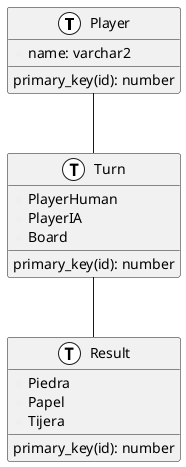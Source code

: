 @startuml

!define column(x) <color:#efefef><&media-record></color> x
!define table(x) entity x << (T, white) >>

table( Player ) {
primary_key(id): number
column(name): varchar2

}


table( Turn ) {

primary_key(id): number
column(PlayerHuman)
column(PlayerIA) 
column(Board) 
}


table( Result ) {

primary_key(id): number
column(Piedra)
column(Papel)
column(Tijera)
}

Player -- Turn
Turn -- Result

@enduml